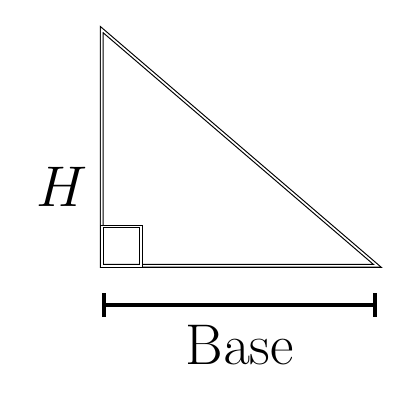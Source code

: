 \begin{tikzpicture}
\node at (0,0) {};
\draw[double] (-1.5,1.5) -- (-1.5,-1.5) -- (2,-1.5) -- cycle;
\draw[|-|,line width=0.5mm] (-1.5,-2) -- (2,-2);
\node at (-2,-0.5) {\huge $H$};
\node at (0.25,-2.5) {\huge Base};
\draw[double]  (-1.5,-1) rectangle (-1,-1.5);
\end{tikzpicture}